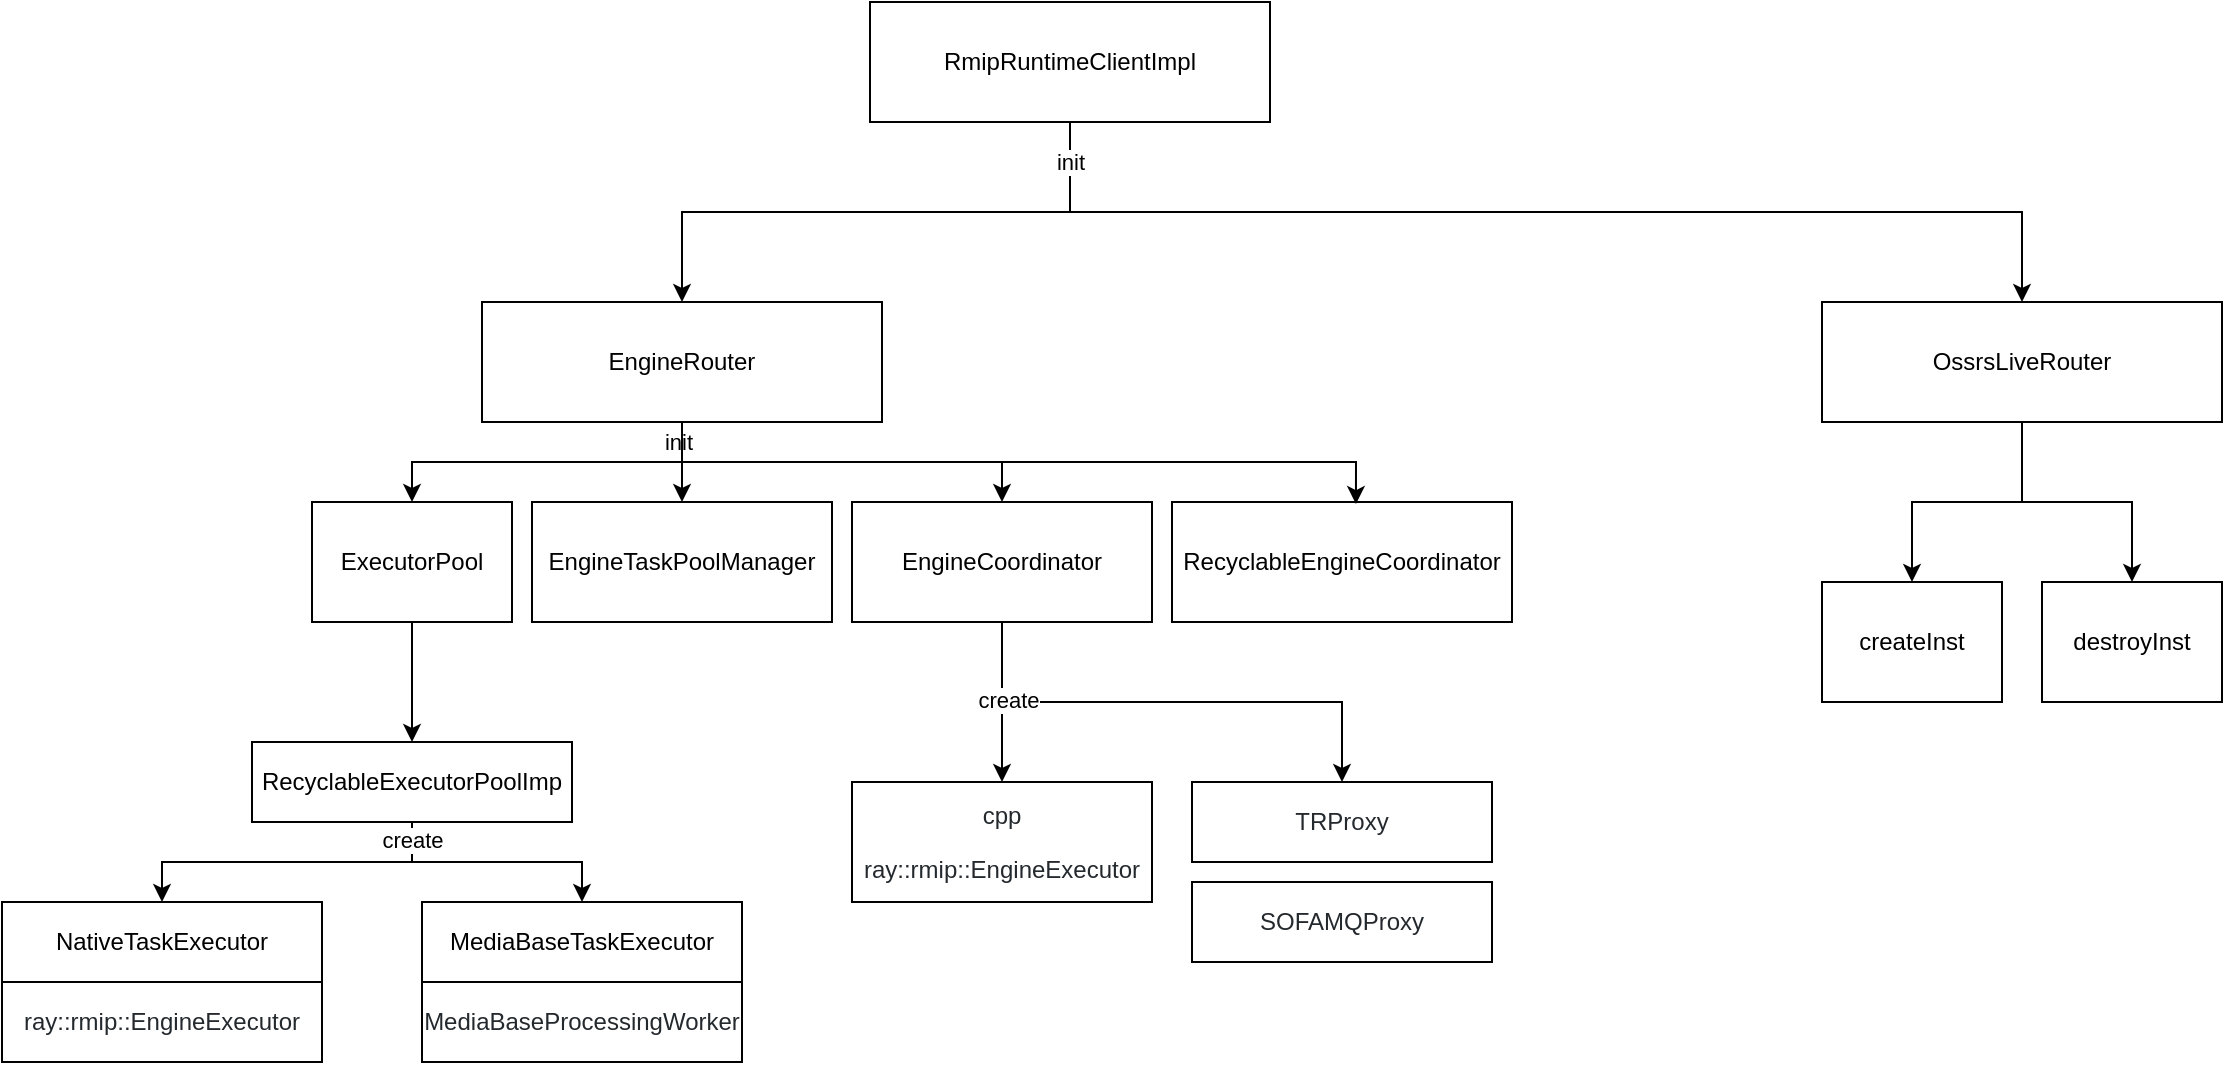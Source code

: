 <mxfile version="22.0.4" type="github" pages="3">
  <diagram name="router" id="VHiE4uWUK3bGSRmgRNOV">
    <mxGraphModel dx="2115" dy="708" grid="1" gridSize="10" guides="1" tooltips="1" connect="1" arrows="1" fold="1" page="1" pageScale="1" pageWidth="827" pageHeight="1169" math="0" shadow="0">
      <root>
        <mxCell id="0" />
        <mxCell id="1" parent="0" />
        <mxCell id="ZnL9BYDdkvqU1IApOcME-3" value="" style="edgeStyle=orthogonalEdgeStyle;rounded=0;orthogonalLoop=1;jettySize=auto;html=1;" parent="1" source="ZnL9BYDdkvqU1IApOcME-1" target="ZnL9BYDdkvqU1IApOcME-2" edge="1">
          <mxGeometry relative="1" as="geometry" />
        </mxCell>
        <mxCell id="ZnL9BYDdkvqU1IApOcME-1" value="RmipRuntimeClientImpl" style="rounded=0;whiteSpace=wrap;html=1;" parent="1" vertex="1">
          <mxGeometry x="314" y="30" width="200" height="60" as="geometry" />
        </mxCell>
        <mxCell id="ZnL9BYDdkvqU1IApOcME-12" value="" style="edgeStyle=orthogonalEdgeStyle;rounded=0;orthogonalLoop=1;jettySize=auto;html=1;" parent="1" source="ZnL9BYDdkvqU1IApOcME-2" target="ZnL9BYDdkvqU1IApOcME-11" edge="1">
          <mxGeometry relative="1" as="geometry" />
        </mxCell>
        <mxCell id="ZnL9BYDdkvqU1IApOcME-13" value="init" style="edgeLabel;html=1;align=center;verticalAlign=middle;resizable=0;points=[];" parent="ZnL9BYDdkvqU1IApOcME-12" vertex="1" connectable="0">
          <mxGeometry x="-0.25" y="-3" relative="1" as="geometry">
            <mxPoint x="-57" y="-13" as="offset" />
          </mxGeometry>
        </mxCell>
        <mxCell id="ZnL9BYDdkvqU1IApOcME-2" value="EngineRouter" style="rounded=0;whiteSpace=wrap;html=1;" parent="1" vertex="1">
          <mxGeometry x="120" y="180" width="200" height="60" as="geometry" />
        </mxCell>
        <mxCell id="ZnL9BYDdkvqU1IApOcME-8" value="" style="edgeStyle=orthogonalEdgeStyle;rounded=0;orthogonalLoop=1;jettySize=auto;html=1;" parent="1" source="ZnL9BYDdkvqU1IApOcME-4" target="ZnL9BYDdkvqU1IApOcME-7" edge="1">
          <mxGeometry relative="1" as="geometry" />
        </mxCell>
        <mxCell id="ZnL9BYDdkvqU1IApOcME-4" value="OssrsLiveRouter" style="rounded=0;whiteSpace=wrap;html=1;" parent="1" vertex="1">
          <mxGeometry x="790" y="180" width="200" height="60" as="geometry" />
        </mxCell>
        <mxCell id="ZnL9BYDdkvqU1IApOcME-5" value="" style="edgeStyle=orthogonalEdgeStyle;rounded=0;orthogonalLoop=1;jettySize=auto;html=1;entryX=0.5;entryY=0;entryDx=0;entryDy=0;exitX=0.5;exitY=1;exitDx=0;exitDy=0;" parent="1" source="ZnL9BYDdkvqU1IApOcME-1" target="ZnL9BYDdkvqU1IApOcME-4" edge="1">
          <mxGeometry relative="1" as="geometry">
            <mxPoint x="424" y="100" as="sourcePoint" />
            <mxPoint x="230" y="190" as="targetPoint" />
          </mxGeometry>
        </mxCell>
        <mxCell id="ZnL9BYDdkvqU1IApOcME-6" value="init" style="edgeLabel;html=1;align=center;verticalAlign=middle;resizable=0;points=[];" parent="ZnL9BYDdkvqU1IApOcME-5" vertex="1" connectable="0">
          <mxGeometry x="-0.811" y="1" relative="1" as="geometry">
            <mxPoint x="-9" y="-24" as="offset" />
          </mxGeometry>
        </mxCell>
        <mxCell id="ZnL9BYDdkvqU1IApOcME-7" value="createInst" style="rounded=0;whiteSpace=wrap;html=1;" parent="1" vertex="1">
          <mxGeometry x="790" y="320" width="90" height="60" as="geometry" />
        </mxCell>
        <mxCell id="ZnL9BYDdkvqU1IApOcME-9" value="destroyInst" style="rounded=0;whiteSpace=wrap;html=1;" parent="1" vertex="1">
          <mxGeometry x="900" y="320" width="90" height="60" as="geometry" />
        </mxCell>
        <mxCell id="ZnL9BYDdkvqU1IApOcME-10" value="" style="edgeStyle=orthogonalEdgeStyle;rounded=0;orthogonalLoop=1;jettySize=auto;html=1;entryX=0.5;entryY=0;entryDx=0;entryDy=0;exitX=0.5;exitY=1;exitDx=0;exitDy=0;" parent="1" source="ZnL9BYDdkvqU1IApOcME-4" target="ZnL9BYDdkvqU1IApOcME-9" edge="1">
          <mxGeometry relative="1" as="geometry">
            <mxPoint x="900" y="250" as="sourcePoint" />
            <mxPoint x="845" y="330" as="targetPoint" />
          </mxGeometry>
        </mxCell>
        <mxCell id="nJ76gcjRxf5y7iiIwIC3-2" value="" style="edgeStyle=orthogonalEdgeStyle;rounded=0;orthogonalLoop=1;jettySize=auto;html=1;" edge="1" parent="1" source="ZnL9BYDdkvqU1IApOcME-11" target="nJ76gcjRxf5y7iiIwIC3-1">
          <mxGeometry relative="1" as="geometry" />
        </mxCell>
        <mxCell id="ZnL9BYDdkvqU1IApOcME-11" value="EngineCoordinator" style="rounded=0;whiteSpace=wrap;html=1;" parent="1" vertex="1">
          <mxGeometry x="305" y="280" width="150" height="60" as="geometry" />
        </mxCell>
        <mxCell id="ZnL9BYDdkvqU1IApOcME-14" value="RecyclableEngineCoordinator" style="rounded=0;whiteSpace=wrap;html=1;" parent="1" vertex="1">
          <mxGeometry x="465" y="280" width="170" height="60" as="geometry" />
        </mxCell>
        <mxCell id="ZnL9BYDdkvqU1IApOcME-15" value="" style="edgeStyle=orthogonalEdgeStyle;rounded=0;orthogonalLoop=1;jettySize=auto;html=1;entryX=0.541;entryY=0.017;entryDx=0;entryDy=0;entryPerimeter=0;exitX=0.5;exitY=1;exitDx=0;exitDy=0;" parent="1" source="ZnL9BYDdkvqU1IApOcME-2" target="ZnL9BYDdkvqU1IApOcME-14" edge="1">
          <mxGeometry relative="1" as="geometry">
            <mxPoint x="230" y="250" as="sourcePoint" />
            <mxPoint x="95" y="290" as="targetPoint" />
          </mxGeometry>
        </mxCell>
        <mxCell id="ZnL9BYDdkvqU1IApOcME-17" value="EngineTaskPoolManager" style="rounded=0;whiteSpace=wrap;html=1;" parent="1" vertex="1">
          <mxGeometry x="145" y="280" width="150" height="60" as="geometry" />
        </mxCell>
        <mxCell id="ZnL9BYDdkvqU1IApOcME-22" value="" style="edgeStyle=orthogonalEdgeStyle;rounded=0;orthogonalLoop=1;jettySize=auto;html=1;" parent="1" source="ZnL9BYDdkvqU1IApOcME-18" target="ZnL9BYDdkvqU1IApOcME-21" edge="1">
          <mxGeometry relative="1" as="geometry" />
        </mxCell>
        <mxCell id="ZnL9BYDdkvqU1IApOcME-18" value="ExecutorPool" style="rounded=0;whiteSpace=wrap;html=1;" parent="1" vertex="1">
          <mxGeometry x="35" y="280" width="100" height="60" as="geometry" />
        </mxCell>
        <mxCell id="ZnL9BYDdkvqU1IApOcME-19" value="" style="rounded=0;orthogonalLoop=1;jettySize=auto;html=1;entryX=0.5;entryY=0;entryDx=0;entryDy=0;" parent="1" target="ZnL9BYDdkvqU1IApOcME-17" edge="1">
          <mxGeometry relative="1" as="geometry">
            <mxPoint x="220" y="240" as="sourcePoint" />
            <mxPoint x="572" y="291" as="targetPoint" />
          </mxGeometry>
        </mxCell>
        <mxCell id="ZnL9BYDdkvqU1IApOcME-20" value="" style="edgeStyle=orthogonalEdgeStyle;rounded=0;orthogonalLoop=1;jettySize=auto;html=1;exitX=0.5;exitY=1;exitDx=0;exitDy=0;" parent="1" source="ZnL9BYDdkvqU1IApOcME-2" target="ZnL9BYDdkvqU1IApOcME-18" edge="1">
          <mxGeometry relative="1" as="geometry">
            <mxPoint x="230" y="250" as="sourcePoint" />
            <mxPoint x="572" y="291" as="targetPoint" />
          </mxGeometry>
        </mxCell>
        <mxCell id="ZnL9BYDdkvqU1IApOcME-25" value="" style="edgeStyle=orthogonalEdgeStyle;rounded=0;orthogonalLoop=1;jettySize=auto;html=1;" parent="1" source="ZnL9BYDdkvqU1IApOcME-21" target="ZnL9BYDdkvqU1IApOcME-24" edge="1">
          <mxGeometry relative="1" as="geometry" />
        </mxCell>
        <mxCell id="ZnL9BYDdkvqU1IApOcME-21" value="RecyclableExecutorPoolImp" style="rounded=0;whiteSpace=wrap;html=1;" parent="1" vertex="1">
          <mxGeometry x="5" y="400" width="160" height="40" as="geometry" />
        </mxCell>
        <mxCell id="ZnL9BYDdkvqU1IApOcME-24" value="NativeTaskExecutor" style="rounded=0;whiteSpace=wrap;html=1;" parent="1" vertex="1">
          <mxGeometry x="-120" y="480" width="160" height="40" as="geometry" />
        </mxCell>
        <mxCell id="ZnL9BYDdkvqU1IApOcME-26" value="MediaBaseTaskExecutor" style="rounded=0;whiteSpace=wrap;html=1;" parent="1" vertex="1">
          <mxGeometry x="90" y="480" width="160" height="40" as="geometry" />
        </mxCell>
        <mxCell id="ZnL9BYDdkvqU1IApOcME-27" value="" style="edgeStyle=orthogonalEdgeStyle;rounded=0;orthogonalLoop=1;jettySize=auto;html=1;exitX=0.5;exitY=1;exitDx=0;exitDy=0;entryX=0.5;entryY=0;entryDx=0;entryDy=0;" parent="1" source="ZnL9BYDdkvqU1IApOcME-21" target="ZnL9BYDdkvqU1IApOcME-26" edge="1">
          <mxGeometry relative="1" as="geometry">
            <mxPoint x="95" y="450" as="sourcePoint" />
            <mxPoint x="-30" y="490" as="targetPoint" />
          </mxGeometry>
        </mxCell>
        <mxCell id="ZnL9BYDdkvqU1IApOcME-28" value="create" style="edgeLabel;html=1;align=center;verticalAlign=middle;resizable=0;points=[];" parent="ZnL9BYDdkvqU1IApOcME-27" vertex="1" connectable="0">
          <mxGeometry x="-0.856" relative="1" as="geometry">
            <mxPoint as="offset" />
          </mxGeometry>
        </mxCell>
        <mxCell id="nJ76gcjRxf5y7iiIwIC3-1" value="&lt;div style=&quot;background-color:#ffffff;color:#24292e&quot;&gt;&lt;pre style=&quot;font-size: 9pt;&quot;&gt;&lt;font face=&quot;Helvetica&quot;&gt;cpp&lt;/font&gt;&lt;/pre&gt;&lt;pre style=&quot;font-size: 9pt;&quot;&gt;&lt;font face=&quot;Helvetica&quot;&gt;ray::rmip::EngineExecutor&lt;/font&gt;&lt;/pre&gt;&lt;/div&gt;" style="rounded=0;whiteSpace=wrap;html=1;" vertex="1" parent="1">
          <mxGeometry x="305" y="420" width="150" height="60" as="geometry" />
        </mxCell>
        <mxCell id="nJ76gcjRxf5y7iiIwIC3-4" value="&lt;div style=&quot;background-color:#ffffff;color:#24292e&quot;&gt;&lt;pre style=&quot;font-size: 9pt;&quot;&gt;&lt;font face=&quot;Helvetica&quot;&gt;TRProxy&lt;/font&gt;&lt;/pre&gt;&lt;/div&gt;" style="rounded=0;whiteSpace=wrap;html=1;" vertex="1" parent="1">
          <mxGeometry x="475" y="420" width="150" height="40" as="geometry" />
        </mxCell>
        <mxCell id="nJ76gcjRxf5y7iiIwIC3-5" value="&lt;div style=&quot;background-color:#ffffff;color:#24292e&quot;&gt;&lt;pre style=&quot;font-size: 9pt;&quot;&gt;&lt;font face=&quot;Helvetica&quot;&gt;SOFAMQProxy&lt;/font&gt;&lt;/pre&gt;&lt;/div&gt;" style="rounded=0;whiteSpace=wrap;html=1;" vertex="1" parent="1">
          <mxGeometry x="475" y="470" width="150" height="40" as="geometry" />
        </mxCell>
        <mxCell id="nJ76gcjRxf5y7iiIwIC3-6" value="" style="edgeStyle=orthogonalEdgeStyle;rounded=0;orthogonalLoop=1;jettySize=auto;html=1;entryX=0.5;entryY=0;entryDx=0;entryDy=0;exitX=0.5;exitY=1;exitDx=0;exitDy=0;" edge="1" parent="1" source="ZnL9BYDdkvqU1IApOcME-11" target="nJ76gcjRxf5y7iiIwIC3-4">
          <mxGeometry relative="1" as="geometry">
            <mxPoint x="390" y="350" as="sourcePoint" />
            <mxPoint x="390" y="430" as="targetPoint" />
          </mxGeometry>
        </mxCell>
        <mxCell id="nJ76gcjRxf5y7iiIwIC3-9" value="create" style="edgeLabel;html=1;align=center;verticalAlign=middle;resizable=0;points=[];" vertex="1" connectable="0" parent="nJ76gcjRxf5y7iiIwIC3-6">
          <mxGeometry x="-0.661" y="-1" relative="1" as="geometry">
            <mxPoint y="-2" as="offset" />
          </mxGeometry>
        </mxCell>
        <mxCell id="nJ76gcjRxf5y7iiIwIC3-10" value="&lt;pre style=&quot;border-color: var(--border-color); color: rgb(36, 41, 46); font-size: 9pt;&quot;&gt;&lt;font style=&quot;border-color: var(--border-color);&quot; face=&quot;Helvetica&quot;&gt;ray::rmip::EngineExecutor&lt;/font&gt;&lt;/pre&gt;" style="rounded=0;whiteSpace=wrap;html=1;" vertex="1" parent="1">
          <mxGeometry x="-120" y="520" width="160" height="40" as="geometry" />
        </mxCell>
        <mxCell id="nJ76gcjRxf5y7iiIwIC3-12" value="&lt;pre style=&quot;border-color: var(--border-color); color: rgb(36, 41, 46); font-size: 9pt;&quot;&gt;&lt;font style=&quot;border-color: var(--border-color);&quot; face=&quot;Helvetica&quot;&gt;MediaBaseProcessingWorker&lt;/font&gt;&lt;/pre&gt;" style="rounded=0;whiteSpace=wrap;html=1;" vertex="1" parent="1">
          <mxGeometry x="90" y="520" width="160" height="40" as="geometry" />
        </mxCell>
      </root>
    </mxGraphModel>
  </diagram>
  <diagram id="Qjr5g9ErNz6De1QXAEth" name="scheduler">
    <mxGraphModel dx="2710" dy="1035" grid="1" gridSize="10" guides="1" tooltips="1" connect="1" arrows="1" fold="1" page="1" pageScale="1" pageWidth="827" pageHeight="1169" math="0" shadow="0">
      <root>
        <mxCell id="0" />
        <mxCell id="1" parent="0" />
        <mxCell id="0f4FThh7Tm_beG0wRwqU-77" value="" style="rounded=0;whiteSpace=wrap;html=1;dashed=1;fillColor=none;" parent="1" vertex="1">
          <mxGeometry x="130" y="430" width="770" height="330" as="geometry" />
        </mxCell>
        <mxCell id="0f4FThh7Tm_beG0wRwqU-3" value="" style="edgeStyle=orthogonalEdgeStyle;rounded=0;orthogonalLoop=1;jettySize=auto;html=1;startArrow=classic;startFill=1;endArrow=none;endFill=0;exitX=0.5;exitY=0;exitDx=0;exitDy=0;" parent="1" source="0f4FThh7Tm_beG0wRwqU-1" target="0f4FThh7Tm_beG0wRwqU-2" edge="1">
          <mxGeometry relative="1" as="geometry" />
        </mxCell>
        <mxCell id="0f4FThh7Tm_beG0wRwqU-1" value="EngineTaskPoolManager::&lt;br&gt;appendWorkerLifecycleOperation" style="rounded=0;whiteSpace=wrap;html=1;" parent="1" vertex="1">
          <mxGeometry x="500" y="440" width="280" height="40" as="geometry" />
        </mxCell>
        <mxCell id="0f4FThh7Tm_beG0wRwqU-10" value="" style="edgeStyle=orthogonalEdgeStyle;rounded=0;orthogonalLoop=1;jettySize=auto;html=1;startArrow=classic;startFill=1;endArrow=none;endFill=0;" parent="1" source="0f4FThh7Tm_beG0wRwqU-2" target="0f4FThh7Tm_beG0wRwqU-9" edge="1">
          <mxGeometry relative="1" as="geometry" />
        </mxCell>
        <mxCell id="0f4FThh7Tm_beG0wRwqU-2" value="EngineCoordinator::&lt;br&gt;createSingleExecutor" style="rounded=0;whiteSpace=wrap;html=1;" parent="1" vertex="1">
          <mxGeometry x="40" y="200" width="200" height="40" as="geometry" />
        </mxCell>
        <mxCell id="0f4FThh7Tm_beG0wRwqU-5" value="" style="edgeStyle=orthogonalEdgeStyle;rounded=0;orthogonalLoop=1;jettySize=auto;html=1;" parent="1" source="0f4FThh7Tm_beG0wRwqU-4" target="0f4FThh7Tm_beG0wRwqU-1" edge="1">
          <mxGeometry relative="1" as="geometry" />
        </mxCell>
        <mxCell id="0f4FThh7Tm_beG0wRwqU-4" value="EngineCoordinator::&lt;br&gt;restartSingleExecutor" style="rounded=0;whiteSpace=wrap;html=1;" parent="1" vertex="1">
          <mxGeometry x="320" y="200" width="200" height="40" as="geometry" />
        </mxCell>
        <mxCell id="0f4FThh7Tm_beG0wRwqU-8" value="" style="edgeStyle=orthogonalEdgeStyle;rounded=0;orthogonalLoop=1;jettySize=auto;html=1;entryX=0.5;entryY=0;entryDx=0;entryDy=0;exitX=0.5;exitY=1;exitDx=0;exitDy=0;" parent="1" source="0f4FThh7Tm_beG0wRwqU-6" target="0f4FThh7Tm_beG0wRwqU-1" edge="1">
          <mxGeometry relative="1" as="geometry">
            <mxPoint x="820" y="320" as="targetPoint" />
            <Array as="points">
              <mxPoint x="720" y="280" />
              <mxPoint x="640" y="280" />
            </Array>
          </mxGeometry>
        </mxCell>
        <mxCell id="0f4FThh7Tm_beG0wRwqU-6" value="EngineCoordinator::&lt;br&gt;generateExecutorWithConnectorProxy" style="rounded=0;whiteSpace=wrap;html=1;" parent="1" vertex="1">
          <mxGeometry x="600" y="200" width="240" height="40" as="geometry" />
        </mxCell>
        <mxCell id="0f4FThh7Tm_beG0wRwqU-9" value="EngineCoordinator::&lt;br&gt;startLiveTranscoding" style="rounded=0;whiteSpace=wrap;html=1;fillColor=#d5e8d4;strokeColor=#82b366;" parent="1" vertex="1">
          <mxGeometry x="-80" width="160" height="40" as="geometry" />
        </mxCell>
        <mxCell id="0f4FThh7Tm_beG0wRwqU-12" value="" style="edgeStyle=orthogonalEdgeStyle;rounded=0;orthogonalLoop=1;jettySize=auto;html=1;entryX=0.5;entryY=0;entryDx=0;entryDy=0;" parent="1" source="0f4FThh7Tm_beG0wRwqU-11" target="0f4FThh7Tm_beG0wRwqU-2" edge="1">
          <mxGeometry relative="1" as="geometry" />
        </mxCell>
        <mxCell id="0f4FThh7Tm_beG0wRwqU-11" value="EngineCoordinator::&lt;br&gt;restartLiveTranscoding" style="rounded=0;whiteSpace=wrap;html=1;fillColor=#d5e8d4;strokeColor=#82b366;" parent="1" vertex="1">
          <mxGeometry x="100" width="160" height="40" as="geometry" />
        </mxCell>
        <mxCell id="0f4FThh7Tm_beG0wRwqU-14" value="" style="edgeStyle=orthogonalEdgeStyle;rounded=0;orthogonalLoop=1;jettySize=auto;html=1;exitX=0.5;exitY=1;exitDx=0;exitDy=0;" parent="1" source="0f4FThh7Tm_beG0wRwqU-11" target="0f4FThh7Tm_beG0wRwqU-4" edge="1">
          <mxGeometry relative="1" as="geometry">
            <mxPoint x="310" y="130" as="sourcePoint" />
            <mxPoint x="150" y="210" as="targetPoint" />
          </mxGeometry>
        </mxCell>
        <mxCell id="0f4FThh7Tm_beG0wRwqU-16" value="" style="edgeStyle=orthogonalEdgeStyle;rounded=0;orthogonalLoop=1;jettySize=auto;html=1;" parent="1" source="0f4FThh7Tm_beG0wRwqU-15" target="0f4FThh7Tm_beG0wRwqU-6" edge="1">
          <mxGeometry relative="1" as="geometry" />
        </mxCell>
        <mxCell id="0f4FThh7Tm_beG0wRwqU-15" value="EngineCoordinator::&lt;br&gt;createSingleExecutorWithConnectorProxy" style="rounded=0;whiteSpace=wrap;html=1;" parent="1" vertex="1">
          <mxGeometry x="440" y="120" width="240" height="40" as="geometry" />
        </mxCell>
        <mxCell id="0f4FThh7Tm_beG0wRwqU-19" value="" style="edgeStyle=orthogonalEdgeStyle;rounded=0;orthogonalLoop=1;jettySize=auto;html=1;" parent="1" source="0f4FThh7Tm_beG0wRwqU-18" target="0f4FThh7Tm_beG0wRwqU-6" edge="1">
          <mxGeometry relative="1" as="geometry" />
        </mxCell>
        <mxCell id="0f4FThh7Tm_beG0wRwqU-18" value="EngineCoordinator::&lt;br&gt;restartSingleExecutorWithConnectorProxy" style="rounded=0;whiteSpace=wrap;html=1;" parent="1" vertex="1">
          <mxGeometry x="720" y="120" width="240" height="40" as="geometry" />
        </mxCell>
        <mxCell id="0f4FThh7Tm_beG0wRwqU-21" value="" style="rounded=0;orthogonalLoop=1;jettySize=auto;html=1;edgeStyle=orthogonalEdgeStyle;" parent="1" source="0f4FThh7Tm_beG0wRwqU-20" target="0f4FThh7Tm_beG0wRwqU-15" edge="1">
          <mxGeometry relative="1" as="geometry">
            <Array as="points">
              <mxPoint x="350" y="80" />
              <mxPoint x="560" y="80" />
            </Array>
          </mxGeometry>
        </mxCell>
        <mxCell id="0f4FThh7Tm_beG0wRwqU-20" value="EngineCoordinator::&lt;br&gt;startLiveSnapshot" style="rounded=0;whiteSpace=wrap;html=1;fillColor=#d5e8d4;strokeColor=#82b366;" parent="1" vertex="1">
          <mxGeometry x="290" width="120" height="40" as="geometry" />
        </mxCell>
        <mxCell id="0f4FThh7Tm_beG0wRwqU-23" value="" style="edgeStyle=orthogonalEdgeStyle;rounded=0;orthogonalLoop=1;jettySize=auto;html=1;" parent="1" source="0f4FThh7Tm_beG0wRwqU-22" target="0f4FThh7Tm_beG0wRwqU-15" edge="1">
          <mxGeometry relative="1" as="geometry" />
        </mxCell>
        <mxCell id="0f4FThh7Tm_beG0wRwqU-22" value="EngineCoordinator::&lt;br&gt;startLiveEnrichment" style="rounded=0;whiteSpace=wrap;html=1;fillColor=#d5e8d4;strokeColor=#82b366;" parent="1" vertex="1">
          <mxGeometry x="420" width="140" height="40" as="geometry" />
        </mxCell>
        <mxCell id="0f4FThh7Tm_beG0wRwqU-25" value="" style="rounded=0;orthogonalLoop=1;jettySize=auto;html=1;entryX=0.5;entryY=0;entryDx=0;entryDy=0;edgeStyle=orthogonalEdgeStyle;" parent="1" source="0f4FThh7Tm_beG0wRwqU-24" target="0f4FThh7Tm_beG0wRwqU-15" edge="1">
          <mxGeometry relative="1" as="geometry" />
        </mxCell>
        <mxCell id="0f4FThh7Tm_beG0wRwqU-24" value="EngineCoordinator::&lt;br&gt;startLiveRecoding" style="rounded=0;whiteSpace=wrap;html=1;fillColor=#d5e8d4;strokeColor=#82b366;" parent="1" vertex="1">
          <mxGeometry x="570" width="120" height="40" as="geometry" />
        </mxCell>
        <mxCell id="0f4FThh7Tm_beG0wRwqU-28" value="" style="rounded=0;orthogonalLoop=1;jettySize=auto;html=1;entryX=0.5;entryY=0;entryDx=0;entryDy=0;exitX=0.5;exitY=1;exitDx=0;exitDy=0;edgeStyle=orthogonalEdgeStyle;fillColor=#f8cecc;strokeColor=#b85450;" parent="1" source="0f4FThh7Tm_beG0wRwqU-26" target="0f4FThh7Tm_beG0wRwqU-15" edge="1">
          <mxGeometry relative="1" as="geometry">
            <mxPoint x="1020" y="120" as="targetPoint" />
            <Array as="points">
              <mxPoint x="770" y="60" />
              <mxPoint x="560" y="60" />
            </Array>
          </mxGeometry>
        </mxCell>
        <mxCell id="0f4FThh7Tm_beG0wRwqU-33" value="" style="edgeStyle=orthogonalEdgeStyle;rounded=0;orthogonalLoop=1;jettySize=auto;html=1;fillColor=#f8cecc;strokeColor=#b85450;" parent="1" source="0f4FThh7Tm_beG0wRwqU-26" target="0f4FThh7Tm_beG0wRwqU-18" edge="1">
          <mxGeometry relative="1" as="geometry">
            <Array as="points">
              <mxPoint x="770" y="60" />
              <mxPoint x="840" y="60" />
            </Array>
          </mxGeometry>
        </mxCell>
        <mxCell id="0f4FThh7Tm_beG0wRwqU-26" value="EngineCoordinator::&lt;br&gt;restartLiveEnrichment" style="rounded=0;whiteSpace=wrap;html=1;fillColor=#d5e8d4;strokeColor=#82b366;" parent="1" vertex="1">
          <mxGeometry x="700" width="140" height="40" as="geometry" />
        </mxCell>
        <mxCell id="0f4FThh7Tm_beG0wRwqU-32" value="" style="rounded=0;orthogonalLoop=1;jettySize=auto;html=1;entryX=0.5;entryY=0;entryDx=0;entryDy=0;exitX=0.5;exitY=1;exitDx=0;exitDy=0;edgeStyle=orthogonalEdgeStyle;fillColor=#d5e8d4;strokeColor=#82b366;" parent="1" source="0f4FThh7Tm_beG0wRwqU-30" target="0f4FThh7Tm_beG0wRwqU-15" edge="1">
          <mxGeometry relative="1" as="geometry">
            <mxPoint x="560" y="80" as="targetPoint" />
            <Array as="points">
              <mxPoint x="915" y="100" />
              <mxPoint x="560" y="100" />
            </Array>
          </mxGeometry>
        </mxCell>
        <mxCell id="0f4FThh7Tm_beG0wRwqU-30" value="EngineCoordinator::&lt;br&gt;restartLiveRecoding" style="rounded=0;whiteSpace=wrap;html=1;fillColor=#d5e8d4;strokeColor=#82b366;" parent="1" vertex="1">
          <mxGeometry x="850" width="130" height="40" as="geometry" />
        </mxCell>
        <mxCell id="0f4FThh7Tm_beG0wRwqU-34" value="" style="rounded=0;orthogonalLoop=1;jettySize=auto;html=1;fillColor=#d5e8d4;strokeColor=#82b366;exitX=0.5;exitY=1;exitDx=0;exitDy=0;entryX=0.75;entryY=0;entryDx=0;entryDy=0;edgeStyle=orthogonalEdgeStyle;" parent="1" source="0f4FThh7Tm_beG0wRwqU-30" target="0f4FThh7Tm_beG0wRwqU-18" edge="1">
          <mxGeometry relative="1" as="geometry">
            <mxPoint x="780" y="50" as="sourcePoint" />
            <mxPoint x="850" y="90" as="targetPoint" />
            <Array as="points">
              <mxPoint x="915" y="100" />
              <mxPoint x="900" y="100" />
            </Array>
          </mxGeometry>
        </mxCell>
        <mxCell id="0f4FThh7Tm_beG0wRwqU-37" value="" style="edgeStyle=orthogonalEdgeStyle;rounded=0;orthogonalLoop=1;jettySize=auto;html=1;entryX=1;entryY=0.5;entryDx=0;entryDy=0;exitX=0.5;exitY=1;exitDx=0;exitDy=0;fillColor=#dae8fc;strokeColor=#6c8ebf;" parent="1" source="0f4FThh7Tm_beG0wRwqU-35" target="0f4FThh7Tm_beG0wRwqU-18" edge="1">
          <mxGeometry relative="1" as="geometry">
            <mxPoint x="1055" y="120" as="targetPoint" />
          </mxGeometry>
        </mxCell>
        <mxCell id="0f4FThh7Tm_beG0wRwqU-35" value="EngineCoordinator::&lt;br&gt;restartLiveSnapshot" style="rounded=0;whiteSpace=wrap;html=1;fillColor=#d5e8d4;strokeColor=#82b366;" parent="1" vertex="1">
          <mxGeometry x="990" width="130" height="40" as="geometry" />
        </mxCell>
        <mxCell id="0f4FThh7Tm_beG0wRwqU-38" value="" style="edgeStyle=orthogonalEdgeStyle;rounded=0;orthogonalLoop=1;jettySize=auto;html=1;exitX=0.5;exitY=1;exitDx=0;exitDy=0;entryX=0.5;entryY=0;entryDx=0;entryDy=0;fillColor=#dae8fc;strokeColor=#6c8ebf;" parent="1" source="0f4FThh7Tm_beG0wRwqU-35" target="0f4FThh7Tm_beG0wRwqU-15" edge="1">
          <mxGeometry relative="1" as="geometry">
            <mxPoint x="1065" y="50" as="sourcePoint" />
            <mxPoint x="560" y="80" as="targetPoint" />
          </mxGeometry>
        </mxCell>
        <mxCell id="0f4FThh7Tm_beG0wRwqU-41" value="" style="edgeStyle=orthogonalEdgeStyle;rounded=0;orthogonalLoop=1;jettySize=auto;html=1;entryX=0.5;entryY=0;entryDx=0;entryDy=0;" parent="1" source="0f4FThh7Tm_beG0wRwqU-39" target="0f4FThh7Tm_beG0wRwqU-1" edge="1">
          <mxGeometry relative="1" as="geometry">
            <mxPoint x="640" y="430" as="targetPoint" />
          </mxGeometry>
        </mxCell>
        <mxCell id="0f4FThh7Tm_beG0wRwqU-39" value="RecyclableEngineCoordinator::&lt;br&gt;createMediaBaseExecutor" style="rounded=0;whiteSpace=wrap;html=1;" parent="1" vertex="1">
          <mxGeometry x="720.5" y="350" width="200" height="40" as="geometry" />
        </mxCell>
        <mxCell id="0f4FThh7Tm_beG0wRwqU-44" value="" style="rounded=0;orthogonalLoop=1;jettySize=auto;html=1;entryX=0.5;entryY=0;entryDx=0;entryDy=0;exitX=0.5;exitY=1;exitDx=0;exitDy=0;edgeStyle=orthogonalEdgeStyle;" parent="1" source="0f4FThh7Tm_beG0wRwqU-42" target="0f4FThh7Tm_beG0wRwqU-1" edge="1">
          <mxGeometry relative="1" as="geometry">
            <mxPoint x="1180" y="480" as="targetPoint" />
          </mxGeometry>
        </mxCell>
        <mxCell id="0f4FThh7Tm_beG0wRwqU-42" value="RecyclableEngineCoordinator::&lt;br&gt;createSingleExecutor" style="rounded=0;whiteSpace=wrap;html=1;fillColor=#f5f5f5;fontColor=#333333;strokeColor=#666666;" parent="1" vertex="1">
          <mxGeometry x="941.5" y="350" width="180" height="40" as="geometry" />
        </mxCell>
        <mxCell id="0f4FThh7Tm_beG0wRwqU-46" value="" style="edgeStyle=orthogonalEdgeStyle;rounded=0;orthogonalLoop=1;jettySize=auto;html=1;" parent="1" source="0f4FThh7Tm_beG0wRwqU-45" target="0f4FThh7Tm_beG0wRwqU-39" edge="1">
          <mxGeometry relative="1" as="geometry" />
        </mxCell>
        <mxCell id="0f4FThh7Tm_beG0wRwqU-45" value="RecyclableEngineCoordinator::&lt;br&gt;startMediaBaseProcessing" style="rounded=0;whiteSpace=wrap;html=1;fillColor=#dae8fc;strokeColor=#6c8ebf;" parent="1" vertex="1">
          <mxGeometry x="731.5" y="280" width="180" height="40" as="geometry" />
        </mxCell>
        <mxCell id="0f4FThh7Tm_beG0wRwqU-49" value="" style="rounded=0;orthogonalLoop=1;jettySize=auto;html=1;entryX=0.5;entryY=1;entryDx=0;entryDy=0;exitX=0.5;exitY=0;exitDx=0;exitDy=0;edgeStyle=orthogonalEdgeStyle;" parent="1" source="0f4FThh7Tm_beG0wRwqU-47" target="0f4FThh7Tm_beG0wRwqU-1" edge="1">
          <mxGeometry relative="1" as="geometry">
            <mxPoint x="747" y="540" as="targetPoint" />
          </mxGeometry>
        </mxCell>
        <mxCell id="0f4FThh7Tm_beG0wRwqU-54" value="" style="edgeStyle=orthogonalEdgeStyle;rounded=0;orthogonalLoop=1;jettySize=auto;html=1;startArrow=classic;startFill=1;endArrow=none;endFill=0;" parent="1" source="0f4FThh7Tm_beG0wRwqU-47" target="0f4FThh7Tm_beG0wRwqU-53" edge="1">
          <mxGeometry relative="1" as="geometry" />
        </mxCell>
        <mxCell id="0f4FThh7Tm_beG0wRwqU-47" value="EngineTaskPoolManager::&lt;br&gt;taskRecycle" style="rounded=0;whiteSpace=wrap;html=1;" parent="1" vertex="1">
          <mxGeometry x="240" y="560" width="180" height="40" as="geometry" />
        </mxCell>
        <mxCell id="0f4FThh7Tm_beG0wRwqU-52" value="" style="rounded=0;orthogonalLoop=1;jettySize=auto;html=1;entryX=0.5;entryY=1;entryDx=0;entryDy=0;edgeStyle=orthogonalEdgeStyle;" parent="1" source="0f4FThh7Tm_beG0wRwqU-50" target="0f4FThh7Tm_beG0wRwqU-1" edge="1">
          <mxGeometry relative="1" as="geometry">
            <mxPoint x="640" y="490" as="targetPoint" />
            <Array as="points">
              <mxPoint x="970" y="520" />
              <mxPoint x="640" y="520" />
            </Array>
          </mxGeometry>
        </mxCell>
        <mxCell id="0f4FThh7Tm_beG0wRwqU-50" value="EngineTaskPoolManager::&lt;br&gt;shutdownTask" style="rounded=0;whiteSpace=wrap;html=1;" parent="1" vertex="1">
          <mxGeometry x="440" y="560" width="180" height="40" as="geometry" />
        </mxCell>
        <mxCell id="0f4FThh7Tm_beG0wRwqU-53" value="RecyclableEngineCoordinator::&lt;br&gt;stopProcessingExecutor" style="rounded=0;whiteSpace=wrap;html=1;fillColor=#dae8fc;strokeColor=#6c8ebf;" parent="1" vertex="1">
          <mxGeometry x="-80" y="560" width="180" height="40" as="geometry" />
        </mxCell>
        <mxCell id="0f4FThh7Tm_beG0wRwqU-56" value="" style="edgeStyle=orthogonalEdgeStyle;rounded=0;orthogonalLoop=1;jettySize=auto;html=1;" parent="1" source="0f4FThh7Tm_beG0wRwqU-55" target="0f4FThh7Tm_beG0wRwqU-47" edge="1">
          <mxGeometry relative="1" as="geometry" />
        </mxCell>
        <mxCell id="0f4FThh7Tm_beG0wRwqU-55" value="EngineTaskPoolManager::&lt;br&gt;updateTaskStatus" style="rounded=0;whiteSpace=wrap;html=1;" parent="1" vertex="1">
          <mxGeometry x="150" y="640" width="150" height="40" as="geometry" />
        </mxCell>
        <mxCell id="0f4FThh7Tm_beG0wRwqU-58" value="" style="edgeStyle=orthogonalEdgeStyle;rounded=0;orthogonalLoop=1;jettySize=auto;html=1;entryX=0.5;entryY=1;entryDx=0;entryDy=0;" parent="1" source="0f4FThh7Tm_beG0wRwqU-57" target="0f4FThh7Tm_beG0wRwqU-47" edge="1">
          <mxGeometry relative="1" as="geometry">
            <mxPoint x="330" y="610" as="targetPoint" />
            <Array as="points">
              <mxPoint x="450" y="620" />
              <mxPoint x="330" y="620" />
            </Array>
          </mxGeometry>
        </mxCell>
        <mxCell id="0f4FThh7Tm_beG0wRwqU-76" value="" style="edgeStyle=orthogonalEdgeStyle;rounded=0;orthogonalLoop=1;jettySize=auto;html=1;" parent="1" source="0f4FThh7Tm_beG0wRwqU-57" target="0f4FThh7Tm_beG0wRwqU-67" edge="1">
          <mxGeometry relative="1" as="geometry" />
        </mxCell>
        <mxCell id="0f4FThh7Tm_beG0wRwqU-57" value="EngineTaskPoolManager::&lt;br&gt;batchSeekStatus" style="rounded=0;whiteSpace=wrap;html=1;" parent="1" vertex="1">
          <mxGeometry x="360" y="640" width="150" height="40" as="geometry" />
        </mxCell>
        <mxCell id="0f4FThh7Tm_beG0wRwqU-60" value="" style="rounded=0;orthogonalLoop=1;jettySize=auto;html=1;entryX=0.5;entryY=1;entryDx=0;entryDy=0;exitX=0.5;exitY=0;exitDx=0;exitDy=0;" parent="1" source="0f4FThh7Tm_beG0wRwqU-59" target="0f4FThh7Tm_beG0wRwqU-47" edge="1">
          <mxGeometry relative="1" as="geometry" />
        </mxCell>
        <mxCell id="0f4FThh7Tm_beG0wRwqU-59" value="EngineTaskPoolManager::&lt;br&gt;executeTaskRunner" style="rounded=0;whiteSpace=wrap;html=1;" parent="1" vertex="1">
          <mxGeometry x="255" y="710" width="150" height="40" as="geometry" />
        </mxCell>
        <mxCell id="0f4FThh7Tm_beG0wRwqU-64" value="" style="edgeStyle=orthogonalEdgeStyle;rounded=0;orthogonalLoop=1;jettySize=auto;html=1;" parent="1" source="0f4FThh7Tm_beG0wRwqU-63" target="0f4FThh7Tm_beG0wRwqU-50" edge="1">
          <mxGeometry relative="1" as="geometry" />
        </mxCell>
        <mxCell id="0f4FThh7Tm_beG0wRwqU-63" value="EngineCoordinator::&lt;br&gt;stopProcessingExecutor" style="rounded=0;whiteSpace=wrap;html=1;" parent="1" vertex="1">
          <mxGeometry x="940" y="560" width="180" height="40" as="geometry" />
        </mxCell>
        <mxCell id="0f4FThh7Tm_beG0wRwqU-66" value="" style="edgeStyle=orthogonalEdgeStyle;rounded=0;orthogonalLoop=1;jettySize=auto;html=1;" parent="1" source="0f4FThh7Tm_beG0wRwqU-65" target="0f4FThh7Tm_beG0wRwqU-63" edge="1">
          <mxGeometry relative="1" as="geometry" />
        </mxCell>
        <mxCell id="0f4FThh7Tm_beG0wRwqU-65" value="EngineCoordinator::&lt;br&gt;stopLiveProcessing" style="rounded=0;whiteSpace=wrap;html=1;fillColor=#d5e8d4;strokeColor=#82b366;" parent="1" vertex="1">
          <mxGeometry x="940" y="640" width="180" height="40" as="geometry" />
        </mxCell>
        <mxCell id="0f4FThh7Tm_beG0wRwqU-69" value="" style="edgeStyle=orthogonalEdgeStyle;rounded=0;orthogonalLoop=1;jettySize=auto;html=1;" parent="1" source="0f4FThh7Tm_beG0wRwqU-67" target="0f4FThh7Tm_beG0wRwqU-50" edge="1">
          <mxGeometry relative="1" as="geometry">
            <mxPoint x="689" y="560" as="targetPoint" />
          </mxGeometry>
        </mxCell>
        <mxCell id="0f4FThh7Tm_beG0wRwqU-67" value="EngineTaskPoolManager::&lt;br&gt;zombieDetectAndRecycle" style="rounded=0;whiteSpace=wrap;html=1;" parent="1" vertex="1">
          <mxGeometry x="560" y="640" width="151" height="40" as="geometry" />
        </mxCell>
        <mxCell id="0f4FThh7Tm_beG0wRwqU-72" value="" style="edgeStyle=orthogonalEdgeStyle;rounded=0;orthogonalLoop=1;jettySize=auto;html=1;" parent="1" source="0f4FThh7Tm_beG0wRwqU-70" edge="1">
          <mxGeometry relative="1" as="geometry">
            <mxPoint x="530" y="600" as="targetPoint" />
            <Array as="points">
              <mxPoint x="840" y="620" />
              <mxPoint x="530" y="620" />
            </Array>
          </mxGeometry>
        </mxCell>
        <mxCell id="0f4FThh7Tm_beG0wRwqU-70" value="EngineTaskPoolManager::&lt;br&gt;rollbackIncompleteOperation" style="rounded=0;whiteSpace=wrap;html=1;" parent="1" vertex="1">
          <mxGeometry x="720" y="640" width="160" height="40" as="geometry" />
        </mxCell>
        <mxCell id="0f4FThh7Tm_beG0wRwqU-74" value="" style="rounded=0;orthogonalLoop=1;jettySize=auto;html=1;entryX=0.5;entryY=1;entryDx=0;entryDy=0;exitX=0.5;exitY=0;exitDx=0;exitDy=0;" parent="1" source="0f4FThh7Tm_beG0wRwqU-73" target="0f4FThh7Tm_beG0wRwqU-67" edge="1">
          <mxGeometry relative="1" as="geometry" />
        </mxCell>
        <mxCell id="0f4FThh7Tm_beG0wRwqU-73" value="EngineTaskPoolManager::&lt;br&gt;seekStatusById" style="rounded=0;whiteSpace=wrap;html=1;" parent="1" vertex="1">
          <mxGeometry x="560" y="710" width="151" height="40" as="geometry" />
        </mxCell>
        <mxCell id="0f4FThh7Tm_beG0wRwqU-80" value="EngineCoordinator::&lt;br&gt;getLiveStatus" style="rounded=0;whiteSpace=wrap;html=1;fillColor=#fff2cc;strokeColor=#d6b656;" parent="1" vertex="1">
          <mxGeometry x="990" y="200" width="130" height="40" as="geometry" />
        </mxCell>
      </root>
    </mxGraphModel>
  </diagram>
  <diagram id="keBGLY_GC-zR2qqUoy2n" name="state manager">
    <mxGraphModel dx="2576" dy="2130" grid="1" gridSize="10" guides="1" tooltips="1" connect="1" arrows="1" fold="1" page="1" pageScale="1" pageWidth="827" pageHeight="1169" math="0" shadow="0">
      <root>
        <mxCell id="0" />
        <mxCell id="1" parent="0" />
        <mxCell id="dNWO5NIlt2O0Vma2SlEf-3" value="" style="edgeStyle=orthogonalEdgeStyle;rounded=0;orthogonalLoop=1;jettySize=auto;html=1;" edge="1" parent="1" source="dNWO5NIlt2O0Vma2SlEf-1" target="dNWO5NIlt2O0Vma2SlEf-2">
          <mxGeometry relative="1" as="geometry" />
        </mxCell>
        <mxCell id="dNWO5NIlt2O0Vma2SlEf-5" value="" style="edgeStyle=orthogonalEdgeStyle;rounded=0;orthogonalLoop=1;jettySize=auto;html=1;startArrow=classic;startFill=1;endArrow=none;endFill=0;" edge="1" parent="1" target="dNWO5NIlt2O0Vma2SlEf-4">
          <mxGeometry relative="1" as="geometry">
            <mxPoint x="300" y="80" as="sourcePoint" />
          </mxGeometry>
        </mxCell>
        <mxCell id="dNWO5NIlt2O0Vma2SlEf-7" value="" style="edgeStyle=orthogonalEdgeStyle;rounded=0;orthogonalLoop=1;jettySize=auto;html=1;startArrow=classic;startFill=1;endArrow=none;endFill=0;" edge="1" parent="1" source="dNWO5NIlt2O0Vma2SlEf-1" target="dNWO5NIlt2O0Vma2SlEf-6">
          <mxGeometry relative="1" as="geometry" />
        </mxCell>
        <mxCell id="dNWO5NIlt2O0Vma2SlEf-1" value="&lt;div style=&quot;background-color:#ffffff;color:#24292e&quot;&gt;&lt;pre style=&quot;font-family:&#39;Meslo LG L DZ for Powerline&#39;,monospace;font-size:9.0pt;&quot;&gt;saveExecutorInfoInMem(taskId, actionName)&lt;/pre&gt;&lt;/div&gt;" style="rounded=0;whiteSpace=wrap;html=1;" vertex="1" parent="1">
          <mxGeometry x="140" y="160" width="320" height="40" as="geometry" />
        </mxCell>
        <mxCell id="dNWO5NIlt2O0Vma2SlEf-2" value="&lt;div style=&quot;color: rgb(36, 41, 46);&quot;&gt;&lt;pre style=&quot;font-family:&#39;Meslo LG L DZ for Powerline&#39;,monospace;font-size:9.0pt;&quot;&gt;taskStatusMap.put(taskId, WAITING)&lt;/pre&gt;&lt;pre style=&quot;font-family:&#39;Meslo LG L DZ for Powerline&#39;,monospace;font-size:9.0pt;&quot;&gt;taskPool.put(taskId, actionName)&lt;/pre&gt;&lt;/div&gt;" style="rounded=0;whiteSpace=wrap;html=1;fillColor=#dae8fc;strokeColor=#6c8ebf;labelBackgroundColor=none;" vertex="1" parent="1">
          <mxGeometry x="160" y="280" width="280" height="60" as="geometry" />
        </mxCell>
        <mxCell id="dNWO5NIlt2O0Vma2SlEf-4" value="&lt;div style=&quot;color: rgb(36, 41, 46);&quot;&gt;&lt;pre style=&quot;font-family:&#39;Meslo LG L DZ for Powerline&#39;,monospace;font-size:9.0pt;&quot;&gt;&lt;div&gt;&lt;pre style=&quot;font-family:&#39;Meslo LG L DZ for Powerline&#39;,monospace;font-size:9.0pt;&quot;&gt;executorBind(taskId, actionName, executor)&lt;/pre&gt;&lt;/div&gt;&lt;/pre&gt;&lt;/div&gt;" style="rounded=0;whiteSpace=wrap;html=1;fillColor=#fff2cc;strokeColor=#d6b656;labelBackgroundColor=none;" vertex="1" parent="1">
          <mxGeometry x="140" y="40" width="320" height="40" as="geometry" />
        </mxCell>
        <mxCell id="dNWO5NIlt2O0Vma2SlEf-36" value="" style="edgeStyle=orthogonalEdgeStyle;rounded=0;orthogonalLoop=1;jettySize=auto;html=1;startArrow=classic;startFill=1;endArrow=none;endFill=0;" edge="1" parent="1" source="dNWO5NIlt2O0Vma2SlEf-6" target="dNWO5NIlt2O0Vma2SlEf-35">
          <mxGeometry relative="1" as="geometry" />
        </mxCell>
        <mxCell id="dNWO5NIlt2O0Vma2SlEf-6" value="&lt;div style=&quot;background-color:#ffffff;color:#24292e&quot;&gt;&lt;pre style=&quot;font-family:&#39;Meslo LG L DZ for Powerline&#39;,monospace;font-size:9.0pt;&quot;&gt;CreateExecutorTaskRunner::init()&lt;/pre&gt;&lt;/div&gt;" style="rounded=0;whiteSpace=wrap;html=1;" vertex="1" parent="1">
          <mxGeometry x="520" y="160" width="320" height="40" as="geometry" />
        </mxCell>
        <mxCell id="dNWO5NIlt2O0Vma2SlEf-9" value="" style="edgeStyle=orthogonalEdgeStyle;rounded=0;orthogonalLoop=1;jettySize=auto;html=1;" edge="1" parent="1" source="dNWO5NIlt2O0Vma2SlEf-8" target="dNWO5NIlt2O0Vma2SlEf-1">
          <mxGeometry relative="1" as="geometry" />
        </mxCell>
        <mxCell id="dNWO5NIlt2O0Vma2SlEf-8" value="&lt;div style=&quot;background-color:#ffffff;color:#24292e&quot;&gt;&lt;pre style=&quot;font-family:&#39;Meslo LG L DZ for Powerline&#39;,monospace;font-size:9.0pt;&quot;&gt;CreateRycyclableExecutorTaskRunner::init()&lt;/pre&gt;&lt;/div&gt;" style="rounded=0;whiteSpace=wrap;html=1;" vertex="1" parent="1">
          <mxGeometry x="-240" y="160" width="320" height="40" as="geometry" />
        </mxCell>
        <mxCell id="dNWO5NIlt2O0Vma2SlEf-11" value="" style="edgeStyle=orthogonalEdgeStyle;rounded=0;orthogonalLoop=1;jettySize=auto;html=1;" edge="1" parent="1" source="dNWO5NIlt2O0Vma2SlEf-10" target="dNWO5NIlt2O0Vma2SlEf-4">
          <mxGeometry relative="1" as="geometry" />
        </mxCell>
        <mxCell id="dNWO5NIlt2O0Vma2SlEf-13" value="" style="edgeStyle=orthogonalEdgeStyle;rounded=0;orthogonalLoop=1;jettySize=auto;html=1;startArrow=classic;startFill=1;endArrow=none;endFill=0;" edge="1" parent="1" source="dNWO5NIlt2O0Vma2SlEf-10" target="dNWO5NIlt2O0Vma2SlEf-12">
          <mxGeometry relative="1" as="geometry" />
        </mxCell>
        <mxCell id="dNWO5NIlt2O0Vma2SlEf-10" value="&lt;div style=&quot;background-color:#ffffff;color:#24292e&quot;&gt;&lt;pre style=&quot;font-family:&#39;Meslo LG L DZ for Powerline&#39;,monospace;font-size:9.0pt;&quot;&gt;RecyclableEngineCoordinator::createMediaBaseExecutor(config, actionName)&lt;/pre&gt;&lt;/div&gt;" style="rounded=0;whiteSpace=wrap;html=1;" vertex="1" parent="1">
          <mxGeometry x="520" y="40" width="560" height="40" as="geometry" />
        </mxCell>
        <mxCell id="dNWO5NIlt2O0Vma2SlEf-12" value="&lt;div style=&quot;color: rgb(36, 41, 46);&quot;&gt;&lt;pre style=&quot;font-family:&#39;Meslo LG L DZ for Powerline&#39;,monospace;font-size:9.0pt;&quot;&gt;RecyclableEngineCoordinator::startMediaBaseProcessing(config)&lt;/pre&gt;&lt;/div&gt;" style="rounded=0;whiteSpace=wrap;html=1;fillColor=#d5e8d4;strokeColor=#82b366;labelBackgroundColor=none;" vertex="1" parent="1">
          <mxGeometry x="520" y="-60" width="560" height="40" as="geometry" />
        </mxCell>
        <mxCell id="dNWO5NIlt2O0Vma2SlEf-17" value="" style="edgeStyle=orthogonalEdgeStyle;rounded=0;orthogonalLoop=1;jettySize=auto;html=1;entryX=0.5;entryY=0;entryDx=0;entryDy=0;" edge="1" parent="1" source="dNWO5NIlt2O0Vma2SlEf-15" target="dNWO5NIlt2O0Vma2SlEf-4">
          <mxGeometry relative="1" as="geometry">
            <mxPoint x="300" y="-10" as="targetPoint" />
          </mxGeometry>
        </mxCell>
        <mxCell id="dNWO5NIlt2O0Vma2SlEf-15" value="RecyclableEngineCoordinator::createSingleExecutor(config, actionName)" style="rounded=0;whiteSpace=wrap;html=1;fillColor=#f5f5f5;strokeColor=#666666;fontColor=#333333;" vertex="1" parent="1">
          <mxGeometry x="20" y="-130" width="560" height="40" as="geometry" />
        </mxCell>
        <mxCell id="dNWO5NIlt2O0Vma2SlEf-22" value="" style="edgeStyle=orthogonalEdgeStyle;rounded=0;orthogonalLoop=1;jettySize=auto;html=1;startArrow=classic;startFill=1;endArrow=none;endFill=0;" edge="1" parent="1" source="dNWO5NIlt2O0Vma2SlEf-20" target="dNWO5NIlt2O0Vma2SlEf-21">
          <mxGeometry relative="1" as="geometry" />
        </mxCell>
        <mxCell id="dNWO5NIlt2O0Vma2SlEf-20" value="&lt;div style=&quot;color: rgb(36, 41, 46);&quot;&gt;&lt;pre style=&quot;font-family:&#39;Meslo LG L DZ for Powerline&#39;,monospace;font-size:9.0pt;&quot;&gt;taskStatusMap.remove(taskId)&lt;/pre&gt;&lt;pre style=&quot;font-family:&#39;Meslo LG L DZ for Powerline&#39;,monospace;font-size:9.0pt;&quot;&gt;taskPool.remove(taskId)&lt;/pre&gt;&lt;/div&gt;" style="rounded=0;whiteSpace=wrap;html=1;fillColor=#dae8fc;strokeColor=#6c8ebf;labelBackgroundColor=none;" vertex="1" parent="1">
          <mxGeometry x="160" y="480" width="280" height="60" as="geometry" />
        </mxCell>
        <mxCell id="dNWO5NIlt2O0Vma2SlEf-21" value="&lt;div style=&quot;background-color:#ffffff;color:#24292e&quot;&gt;&lt;pre style=&quot;font-family:&#39;Meslo LG L DZ for Powerline&#39;,monospace;font-size:9.0pt;&quot;&gt;&lt;div&gt;&lt;pre style=&quot;font-family:&#39;Meslo LG L DZ for Powerline&#39;,monospace;font-size:9.0pt;&quot;&gt;removeExecutorInfoWithoutExternal(taskId)&lt;/pre&gt;&lt;/div&gt;&lt;/pre&gt;&lt;/div&gt;" style="rounded=0;whiteSpace=wrap;html=1;" vertex="1" parent="1">
          <mxGeometry x="140" y="620" width="320" height="40" as="geometry" />
        </mxCell>
        <mxCell id="dNWO5NIlt2O0Vma2SlEf-24" value="" style="edgeStyle=orthogonalEdgeStyle;rounded=0;orthogonalLoop=1;jettySize=auto;html=1;" edge="1" parent="1" source="dNWO5NIlt2O0Vma2SlEf-23" target="dNWO5NIlt2O0Vma2SlEf-21">
          <mxGeometry relative="1" as="geometry" />
        </mxCell>
        <mxCell id="dNWO5NIlt2O0Vma2SlEf-23" value="&lt;div style=&quot;color: rgb(36, 41, 46);&quot;&gt;&lt;pre style=&quot;font-family:&#39;Meslo LG L DZ for Powerline&#39;,monospace;font-size:9.0pt;&quot;&gt;&lt;div&gt;&lt;pre style=&quot;font-family:&#39;Meslo LG L DZ for Powerline&#39;,monospace;font-size:9.0pt;&quot;&gt;executorUnbind(taskId)&lt;/pre&gt;&lt;/div&gt;&lt;/pre&gt;&lt;/div&gt;" style="rounded=0;whiteSpace=wrap;html=1;fillColor=#fff2cc;strokeColor=#d6b656;labelBackgroundColor=none;" vertex="1" parent="1">
          <mxGeometry x="140" y="720" width="320" height="40" as="geometry" />
        </mxCell>
        <mxCell id="dNWO5NIlt2O0Vma2SlEf-26" value="" style="edgeStyle=orthogonalEdgeStyle;rounded=0;orthogonalLoop=1;jettySize=auto;html=1;" edge="1" parent="1" source="dNWO5NIlt2O0Vma2SlEf-25" target="dNWO5NIlt2O0Vma2SlEf-21">
          <mxGeometry relative="1" as="geometry" />
        </mxCell>
        <mxCell id="dNWO5NIlt2O0Vma2SlEf-25" value="&lt;div style=&quot;background-color:#ffffff;color:#24292e&quot;&gt;&lt;pre style=&quot;font-family:&#39;Meslo LG L DZ for Powerline&#39;,monospace;font-size:9.0pt;&quot;&gt;&lt;div&gt;&lt;pre style=&quot;font-family:&#39;Meslo LG L DZ for Powerline&#39;,monospace;font-size:9.0pt;&quot;&gt;removeExecutorInfo(taskId)&lt;/pre&gt;&lt;/div&gt;&lt;/pre&gt;&lt;/div&gt;" style="rounded=0;whiteSpace=wrap;html=1;" vertex="1" parent="1">
          <mxGeometry x="520" y="620" width="320" height="40" as="geometry" />
        </mxCell>
        <mxCell id="dNWO5NIlt2O0Vma2SlEf-28" value="" style="edgeStyle=orthogonalEdgeStyle;rounded=0;orthogonalLoop=1;jettySize=auto;html=1;" edge="1" parent="1" source="dNWO5NIlt2O0Vma2SlEf-27" target="dNWO5NIlt2O0Vma2SlEf-23">
          <mxGeometry relative="1" as="geometry" />
        </mxCell>
        <mxCell id="dNWO5NIlt2O0Vma2SlEf-27" value="&lt;div style=&quot;color: rgb(36, 41, 46);&quot;&gt;&lt;pre style=&quot;font-family:&#39;Meslo LG L DZ for Powerline&#39;,monospace;font-size:9.0pt;&quot;&gt;RecyclableEngineCoordinator::stopProcessingExecutor(config)&lt;/pre&gt;&lt;/div&gt;" style="rounded=0;whiteSpace=wrap;html=1;fillColor=#d5e8d4;strokeColor=#82b366;labelBackgroundColor=none;" vertex="1" parent="1">
          <mxGeometry x="20" y="820" width="560" height="40" as="geometry" />
        </mxCell>
        <mxCell id="dNWO5NIlt2O0Vma2SlEf-30" value="" style="edgeStyle=orthogonalEdgeStyle;rounded=0;orthogonalLoop=1;jettySize=auto;html=1;" edge="1" parent="1" source="dNWO5NIlt2O0Vma2SlEf-29" target="dNWO5NIlt2O0Vma2SlEf-23">
          <mxGeometry relative="1" as="geometry" />
        </mxCell>
        <mxCell id="dNWO5NIlt2O0Vma2SlEf-29" value="&lt;div style=&quot;background-color:#ffffff;color:#24292e&quot;&gt;&lt;pre style=&quot;font-family:&#39;Meslo LG L DZ for Powerline&#39;,monospace;font-size:9.0pt;&quot;&gt;RecyclableExecutorTaskRunner::run()&lt;/pre&gt;&lt;/div&gt;" style="rounded=0;whiteSpace=wrap;html=1;fillColor=#f5f5f5;fontColor=#333333;strokeColor=#666666;" vertex="1" parent="1">
          <mxGeometry x="520" y="720" width="320" height="40" as="geometry" />
        </mxCell>
        <mxCell id="dNWO5NIlt2O0Vma2SlEf-32" value="" style="edgeStyle=orthogonalEdgeStyle;rounded=0;orthogonalLoop=1;jettySize=auto;html=1;startArrow=classic;startFill=1;endArrow=none;endFill=0;entryX=0.5;entryY=1;entryDx=0;entryDy=0;" edge="1" parent="1" source="dNWO5NIlt2O0Vma2SlEf-1" target="dNWO5NIlt2O0Vma2SlEf-4">
          <mxGeometry relative="1" as="geometry">
            <mxPoint x="300" y="160" as="sourcePoint" />
            <mxPoint x="300" y="130" as="targetPoint" />
          </mxGeometry>
        </mxCell>
        <mxCell id="dNWO5NIlt2O0Vma2SlEf-33" value="&lt;pre style=&quot;border-color: var(--border-color); color: rgb(36, 41, 46); font-size: 9pt; font-family: &amp;quot;Meslo LG L DZ for Powerline&amp;quot;, monospace;&quot;&gt;taskExecutorBindMap.remove(taskId)&lt;/pre&gt;" style="text;html=1;align=center;verticalAlign=middle;resizable=0;points=[];autosize=1;strokeColor=none;fillColor=none;" vertex="1" parent="1">
          <mxGeometry x="165" y="680" width="270" height="50" as="geometry" />
        </mxCell>
        <mxCell id="dNWO5NIlt2O0Vma2SlEf-34" value="&lt;pre style=&quot;border-color: var(--border-color); color: rgb(36, 41, 46); font-size: 9pt; font-family: &amp;quot;Meslo LG L DZ for Powerline&amp;quot;, monospace;&quot;&gt;taskExecutorBindMap.put(taskId, executor)&lt;/pre&gt;" style="text;html=1;align=center;verticalAlign=middle;resizable=0;points=[];autosize=1;strokeColor=none;fillColor=none;" vertex="1" parent="1">
          <mxGeometry x="140" y="70" width="320" height="50" as="geometry" />
        </mxCell>
        <mxCell id="dNWO5NIlt2O0Vma2SlEf-35" value="&lt;div style=&quot;background-color:#ffffff;color:#24292e&quot;&gt;&lt;pre style=&quot;font-family:&#39;Meslo LG L DZ for Powerline&#39;,monospace;font-size:9.0pt;&quot;&gt;EngineCoordinator::createNativeExecutorTaskRunner(config, actionName)&lt;/pre&gt;&lt;/div&gt;" style="rounded=0;whiteSpace=wrap;html=1;" vertex="1" parent="1">
          <mxGeometry x="520" y="280" width="520" height="40" as="geometry" />
        </mxCell>
        <mxCell id="dNWO5NIlt2O0Vma2SlEf-39" value="" style="edgeStyle=orthogonalEdgeStyle;rounded=0;orthogonalLoop=1;jettySize=auto;html=1;entryX=0.5;entryY=0;entryDx=0;entryDy=0;exitX=0.5;exitY=1;exitDx=0;exitDy=0;" edge="1" parent="1" source="dNWO5NIlt2O0Vma2SlEf-15" target="dNWO5NIlt2O0Vma2SlEf-8">
          <mxGeometry relative="1" as="geometry">
            <mxPoint x="310" y="-80" as="sourcePoint" />
            <mxPoint x="310" y="50" as="targetPoint" />
            <Array as="points">
              <mxPoint x="300" y="-40" />
              <mxPoint x="-80" y="-40" />
            </Array>
          </mxGeometry>
        </mxCell>
      </root>
    </mxGraphModel>
  </diagram>
</mxfile>
